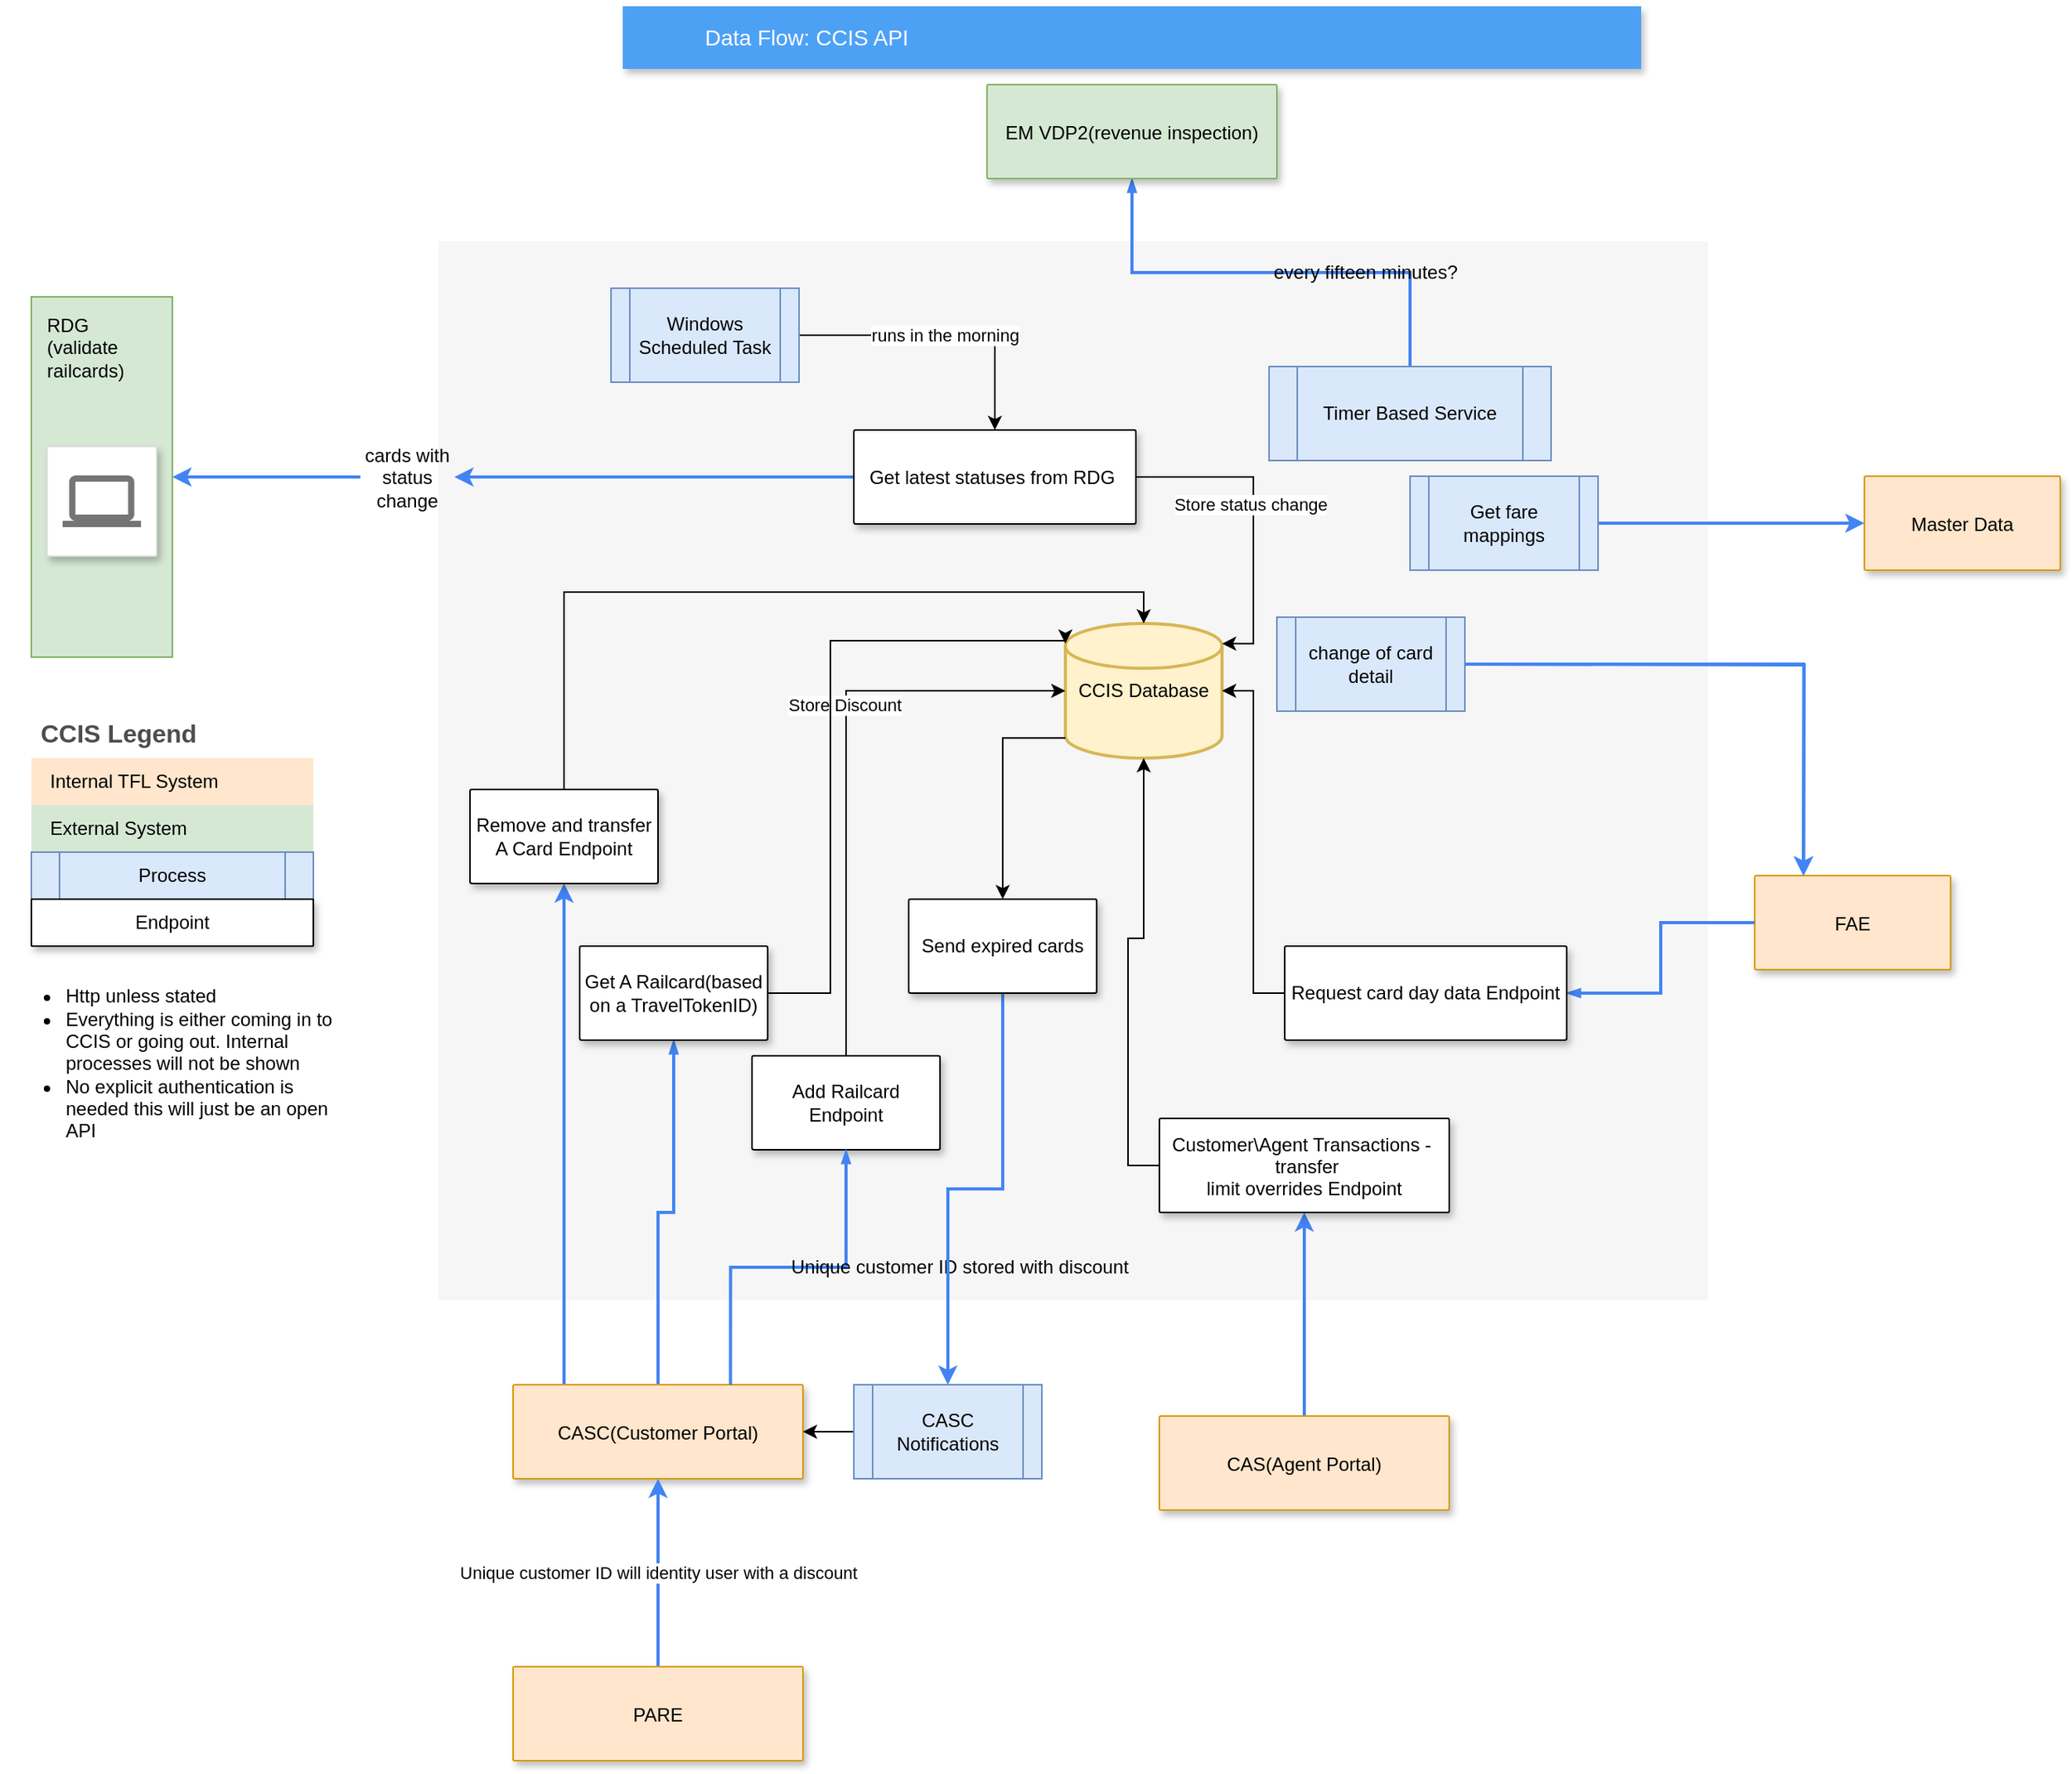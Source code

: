 <mxfile version="26.0.16">
  <diagram id="f106602c-feb2-e66a-4537-3a34d633f6aa" name="Page-1">
    <mxGraphModel dx="1434" dy="738" grid="1" gridSize="10" guides="1" tooltips="1" connect="1" arrows="1" fold="1" page="1" pageScale="1" pageWidth="1654" pageHeight="2336" background="none" math="0" shadow="0">
      <root>
        <mxCell id="0" />
        <mxCell id="1" parent="0" />
        <mxCell id="Lif8JBEafslfNm7ranTe-1" value="" style="fillColor=#F6F6F6;strokeColor=none;shadow=0;gradientColor=none;fontSize=14;align=left;spacing=10;fontColor=#717171;9E9E9E;verticalAlign=top;spacingTop=-4;fontStyle=0;spacingLeft=40;html=1;" parent="1" vertex="1">
          <mxGeometry x="310" y="170" width="810" height="676" as="geometry" />
        </mxCell>
        <mxCell id="Lif8JBEafslfNm7ranTe-4" value="Data Flow: CCIS API" style="fillColor=#4DA1F5;strokeColor=none;shadow=1;gradientColor=none;fontSize=14;align=left;spacingLeft=50;fontColor=#ffffff;html=1;" parent="1" vertex="1">
          <mxGeometry x="427.5" y="20" width="650" height="40" as="geometry" />
        </mxCell>
        <mxCell id="uueP2DIrT8dm-PXU4ACH-16" value="every fifteen minutes?" style="edgeStyle=orthogonalEdgeStyle;rounded=0;orthogonalLoop=1;jettySize=auto;html=1;entryX=0.5;entryY=1;entryDx=0;entryDy=0;exitX=0.5;exitY=0;exitDx=0;exitDy=0;dashed=0;strokeColor=#4284F3;strokeWidth=2;align=left;verticalAlign=middle;fontFamily=Helvetica;fontSize=12;fontColor=#000000;labelBackgroundColor=none;elbow=vertical;startFill=1;startSize=4;endArrow=blockThin;endFill=1;endSize=4;" parent="1" source="ZAgyCPwNIXEEH-julRxE-11" target="uueP2DIrT8dm-PXU4ACH-2" edge="1">
          <mxGeometry relative="1" as="geometry">
            <mxPoint x="752.5" y="200" as="sourcePoint" />
          </mxGeometry>
        </mxCell>
        <mxCell id="uueP2DIrT8dm-PXU4ACH-2" value="EM VDP2(revenue inspection)" style="strokeColor=#82b366;shadow=1;strokeWidth=1;rounded=1;absoluteArcSize=1;arcSize=2;fillColor=#d5e8d4;" parent="1" vertex="1">
          <mxGeometry x="660" y="70" width="185" height="60" as="geometry" />
        </mxCell>
        <mxCell id="dDXMyxGnjNUTMCInh3wV-5" style="edgeStyle=orthogonalEdgeStyle;rounded=0;orthogonalLoop=1;jettySize=auto;html=1;entryX=0.5;entryY=1;entryDx=0;entryDy=0;strokeWidth=2;strokeColor=#4284F3;" parent="1" source="ZAgyCPwNIXEEH-julRxE-5" target="dDXMyxGnjNUTMCInh3wV-4" edge="1">
          <mxGeometry relative="1" as="geometry" />
        </mxCell>
        <mxCell id="ZAgyCPwNIXEEH-julRxE-7" value="" style="edgeStyle=orthogonalEdgeStyle;rounded=0;orthogonalLoop=1;jettySize=auto;html=1;strokeColor=#4284F3;strokeWidth=2;" parent="1" source="uueP2DIrT8dm-PXU4ACH-4" target="ZAgyCPwNIXEEH-julRxE-6" edge="1">
          <mxGeometry relative="1" as="geometry">
            <Array as="points">
              <mxPoint x="390" y="820" />
              <mxPoint x="390" y="820" />
            </Array>
          </mxGeometry>
        </mxCell>
        <mxCell id="IOcrXA5Mr0rZfLiQKI_h-4" value="" style="edgeStyle=orthogonalEdgeStyle;rounded=0;orthogonalLoop=1;jettySize=auto;html=1;entryX=0.5;entryY=1;entryDx=0;entryDy=0;strokeColor=#4284F3;dashed=0;strokeWidth=2;align=left;verticalAlign=middle;fontFamily=Helvetica;fontSize=12;fontColor=#000000;labelBackgroundColor=none;elbow=vertical;startFill=1;startSize=4;endArrow=blockThin;endFill=1;endSize=4;" parent="1" source="uueP2DIrT8dm-PXU4ACH-4" target="IOcrXA5Mr0rZfLiQKI_h-3" edge="1">
          <mxGeometry relative="1" as="geometry" />
        </mxCell>
        <mxCell id="uueP2DIrT8dm-PXU4ACH-4" value="CASC(Customer Portal)" style="strokeColor=#d79b00;shadow=1;strokeWidth=1;rounded=1;absoluteArcSize=1;arcSize=2;fillColor=#ffe6cc;" parent="1" vertex="1">
          <mxGeometry x="357.5" y="900" width="185" height="60" as="geometry" />
        </mxCell>
        <mxCell id="uueP2DIrT8dm-PXU4ACH-7" value="" style="group;fillColor=#d5e8d4;strokeColor=#82b366;gradientColor=#97d077;" parent="1" vertex="1" connectable="0">
          <mxGeometry x="50" y="205.5" width="90" height="230" as="geometry" />
        </mxCell>
        <mxCell id="Lif8JBEafslfNm7ranTe-3" value="RDG&lt;div&gt;(validate&amp;nbsp;&lt;/div&gt;&lt;div&gt;railcards)&lt;/div&gt;" style="rounded=1;absoluteArcSize=1;arcSize=2;html=1;strokeColor=#82b366;shadow=0;dashed=0;fontSize=12;align=left;verticalAlign=top;spacing=10;spacingTop=-4;fillColor=#d5e8d4;" parent="uueP2DIrT8dm-PXU4ACH-7" vertex="1">
          <mxGeometry width="90" height="230" as="geometry" />
        </mxCell>
        <mxCell id="Lif8JBEafslfNm7ranTe-9" value="" style="strokeColor=#dddddd;fillColor=#ffffff;shadow=1;strokeWidth=1;rounded=1;absoluteArcSize=1;arcSize=2;labelPosition=center;verticalLabelPosition=middle;align=center;verticalAlign=bottom;spacingLeft=0;fontColor=#999999;fontSize=12;whiteSpace=wrap;spacingBottom=2;html=1;" parent="uueP2DIrT8dm-PXU4ACH-7" vertex="1">
          <mxGeometry x="10" y="95.5" width="70" height="70" as="geometry" />
        </mxCell>
        <mxCell id="Lif8JBEafslfNm7ranTe-10" value="" style="dashed=0;connectable=0;html=1;fillColor=#757575;strokeColor=none;shape=mxgraph.gcp2.laptop;part=1;" parent="Lif8JBEafslfNm7ranTe-9" vertex="1">
          <mxGeometry x="0.5" width="50" height="33" relative="1" as="geometry">
            <mxPoint x="-25" y="18.5" as="offset" />
          </mxGeometry>
        </mxCell>
        <mxCell id="uueP2DIrT8dm-PXU4ACH-8" value="FAE" style="strokeColor=#d79b00;shadow=1;strokeWidth=1;rounded=1;absoluteArcSize=1;arcSize=2;fillColor=#ffe6cc;" parent="1" vertex="1">
          <mxGeometry x="1150" y="575" width="125" height="60" as="geometry" />
        </mxCell>
        <mxCell id="uueP2DIrT8dm-PXU4ACH-22" value="CCIS Database" style="strokeWidth=2;html=1;shape=mxgraph.flowchart.database;whiteSpace=wrap;fillColor=#fff2cc;strokeColor=#d6b656;" parent="1" vertex="1">
          <mxGeometry x="710" y="414" width="100" height="86" as="geometry" />
        </mxCell>
        <mxCell id="uueP2DIrT8dm-PXU4ACH-27" style="edgeStyle=orthogonalEdgeStyle;rounded=0;orthogonalLoop=1;jettySize=auto;html=1;entryX=0;entryY=0.5;entryDx=0;entryDy=0;entryPerimeter=0;exitX=0.5;exitY=0;exitDx=0;exitDy=0;" parent="1" source="ZAgyCPwNIXEEH-julRxE-15" target="uueP2DIrT8dm-PXU4ACH-22" edge="1">
          <mxGeometry relative="1" as="geometry">
            <mxPoint x="606.25" y="680" as="sourcePoint" />
            <mxPoint x="631.25" y="460" as="targetPoint" />
          </mxGeometry>
        </mxCell>
        <mxCell id="uueP2DIrT8dm-PXU4ACH-29" value="Store Discount" style="edgeLabel;html=1;align=center;verticalAlign=middle;resizable=0;points=[];" parent="uueP2DIrT8dm-PXU4ACH-27" vertex="1" connectable="0">
          <mxGeometry x="0.2" y="2" relative="1" as="geometry">
            <mxPoint x="1" as="offset" />
          </mxGeometry>
        </mxCell>
        <mxCell id="uueP2DIrT8dm-PXU4ACH-28" style="edgeStyle=orthogonalEdgeStyle;rounded=0;orthogonalLoop=1;jettySize=auto;html=1;entryX=1;entryY=0.15;entryDx=0;entryDy=0;entryPerimeter=0;exitX=1;exitY=0.5;exitDx=0;exitDy=0;" parent="1" source="ZAgyCPwNIXEEH-julRxE-17" target="uueP2DIrT8dm-PXU4ACH-22" edge="1">
          <mxGeometry relative="1" as="geometry">
            <mxPoint x="752.5" y="351" as="sourcePoint" />
          </mxGeometry>
        </mxCell>
        <mxCell id="uueP2DIrT8dm-PXU4ACH-30" value="Store status change" style="edgeLabel;html=1;align=center;verticalAlign=middle;resizable=0;points=[];" parent="uueP2DIrT8dm-PXU4ACH-28" vertex="1" connectable="0">
          <mxGeometry x="-0.08" y="-2" relative="1" as="geometry">
            <mxPoint as="offset" />
          </mxGeometry>
        </mxCell>
        <mxCell id="ZAgyCPwNIXEEH-julRxE-19" style="edgeStyle=orthogonalEdgeStyle;rounded=0;orthogonalLoop=1;jettySize=auto;html=1;exitX=0;exitY=0.5;exitDx=0;exitDy=0;entryX=0.5;entryY=1;entryDx=0;entryDy=0;entryPerimeter=0;" parent="1" source="dDXMyxGnjNUTMCInh3wV-4" target="uueP2DIrT8dm-PXU4ACH-22" edge="1">
          <mxGeometry relative="1" as="geometry" />
        </mxCell>
        <mxCell id="dDXMyxGnjNUTMCInh3wV-4" value="Customer\Agent Transactions - &#xa; transfer&#xa;limit overrides Endpoint" style="shadow=1;strokeWidth=1;rounded=1;absoluteArcSize=1;arcSize=2;" parent="1" vertex="1">
          <mxGeometry x="770" y="730" width="185" height="60" as="geometry" />
        </mxCell>
        <mxCell id="UWwhtRLq5gvlbaL_WYV_-7" value="" style="edgeStyle=orthogonalEdgeStyle;rounded=0;orthogonalLoop=1;jettySize=auto;html=1;entryX=1;entryY=0.5;entryDx=0;entryDy=0;strokeWidth=2;strokeColor=#4284F3;exitX=0;exitY=0.5;exitDx=0;exitDy=0;" parent="1" source="ZAgyCPwNIXEEH-julRxE-17" target="UWwhtRLq5gvlbaL_WYV_-8" edge="1">
          <mxGeometry relative="1" as="geometry">
            <mxPoint x="660" y="320.5" as="sourcePoint" />
            <mxPoint x="240" y="321" as="targetPoint" />
            <Array as="points" />
          </mxGeometry>
        </mxCell>
        <mxCell id="UWwhtRLq5gvlbaL_WYV_-9" value="" style="edgeStyle=orthogonalEdgeStyle;rounded=0;orthogonalLoop=1;jettySize=auto;html=1;entryX=1;entryY=0.5;entryDx=0;entryDy=0;strokeWidth=2;strokeColor=#4284F3;exitX=0;exitY=0.5;exitDx=0;exitDy=0;" parent="1" source="UWwhtRLq5gvlbaL_WYV_-8" target="Lif8JBEafslfNm7ranTe-3" edge="1">
          <mxGeometry relative="1" as="geometry">
            <mxPoint x="660" y="321" as="sourcePoint" />
            <mxPoint x="140" y="321" as="targetPoint" />
          </mxGeometry>
        </mxCell>
        <mxCell id="UWwhtRLq5gvlbaL_WYV_-8" value="cards with status change" style="text;html=1;align=center;verticalAlign=middle;whiteSpace=wrap;rounded=0;" parent="1" vertex="1">
          <mxGeometry x="260" y="305.5" width="60" height="30" as="geometry" />
        </mxCell>
        <mxCell id="UWwhtRLq5gvlbaL_WYV_-20" value="" style="edgeStyle=orthogonalEdgeStyle;rounded=0;orthogonalLoop=1;jettySize=auto;html=1;entryX=1;entryY=0.5;entryDx=0;entryDy=0;dashed=0;strokeColor=#4284F3;strokeWidth=2;align=left;verticalAlign=middle;fontFamily=Helvetica;fontSize=12;fontColor=#000000;labelBackgroundColor=none;elbow=vertical;startFill=1;startSize=4;endArrow=blockThin;endFill=1;endSize=4;exitX=0;exitY=0.5;exitDx=0;exitDy=0;" parent="1" source="uueP2DIrT8dm-PXU4ACH-8" target="ZAgyCPwNIXEEH-julRxE-16" edge="1">
          <mxGeometry relative="1" as="geometry">
            <mxPoint x="1050" y="430" as="sourcePoint" />
            <mxPoint x="955" y="550" as="targetPoint" />
          </mxGeometry>
        </mxCell>
        <mxCell id="UWwhtRLq5gvlbaL_WYV_-21" value="CCIS Legend" style="shape=table;startSize=30;container=1;collapsible=0;childLayout=tableLayout;fontSize=16;align=left;verticalAlign=top;fillColor=none;strokeColor=none;fontColor=#4D4D4D;fontStyle=1;spacingLeft=6;spacing=0;resizable=0;" parent="1" vertex="1">
          <mxGeometry x="50" y="470" width="180" height="90" as="geometry" />
        </mxCell>
        <mxCell id="UWwhtRLq5gvlbaL_WYV_-22" value="" style="shape=tableRow;horizontal=0;startSize=0;swimlaneHead=0;swimlaneBody=0;strokeColor=inherit;top=0;left=0;bottom=0;right=0;collapsible=0;dropTarget=0;fillColor=none;points=[[0,0.5],[1,0.5]];portConstraint=eastwest;fontSize=12;" parent="UWwhtRLq5gvlbaL_WYV_-21" vertex="1">
          <mxGeometry y="30" width="180" height="30" as="geometry" />
        </mxCell>
        <mxCell id="UWwhtRLq5gvlbaL_WYV_-23" value="Internal TFL System" style="shape=partialRectangle;html=1;whiteSpace=wrap;connectable=0;strokeColor=#d79b00;overflow=hidden;fillColor=#ffe6cc;top=0;left=0;bottom=0;right=0;pointerEvents=1;fontSize=12;align=left;spacingLeft=10;spacingRight=4;" parent="UWwhtRLq5gvlbaL_WYV_-22" vertex="1">
          <mxGeometry width="180" height="30" as="geometry">
            <mxRectangle width="180" height="30" as="alternateBounds" />
          </mxGeometry>
        </mxCell>
        <mxCell id="UWwhtRLq5gvlbaL_WYV_-24" value="" style="shape=tableRow;horizontal=0;startSize=0;swimlaneHead=0;swimlaneBody=0;strokeColor=inherit;top=0;left=0;bottom=0;right=0;collapsible=0;dropTarget=0;fillColor=none;points=[[0,0.5],[1,0.5]];portConstraint=eastwest;fontSize=12;" parent="UWwhtRLq5gvlbaL_WYV_-21" vertex="1">
          <mxGeometry y="60" width="180" height="30" as="geometry" />
        </mxCell>
        <mxCell id="UWwhtRLq5gvlbaL_WYV_-25" value="External System" style="shape=partialRectangle;html=1;whiteSpace=wrap;connectable=0;strokeColor=#82b366;overflow=hidden;fillColor=#d5e8d4;top=0;left=0;bottom=0;right=0;pointerEvents=1;fontSize=12;align=left;spacingLeft=10;spacingRight=4;" parent="UWwhtRLq5gvlbaL_WYV_-24" vertex="1">
          <mxGeometry width="180" height="30" as="geometry">
            <mxRectangle width="180" height="30" as="alternateBounds" />
          </mxGeometry>
        </mxCell>
        <mxCell id="ZAgyCPwNIXEEH-julRxE-5" value="CAS(Agent Portal)" style="strokeColor=#d79b00;shadow=1;strokeWidth=1;rounded=1;absoluteArcSize=1;arcSize=2;fillColor=#ffe6cc;" parent="1" vertex="1">
          <mxGeometry x="770" y="920" width="185" height="60" as="geometry" />
        </mxCell>
        <mxCell id="ZAgyCPwNIXEEH-julRxE-18" style="edgeStyle=orthogonalEdgeStyle;rounded=0;orthogonalLoop=1;jettySize=auto;html=1;exitX=0.5;exitY=0;exitDx=0;exitDy=0;entryX=0.5;entryY=0;entryDx=0;entryDy=0;entryPerimeter=0;" parent="1" source="ZAgyCPwNIXEEH-julRxE-6" target="uueP2DIrT8dm-PXU4ACH-22" edge="1">
          <mxGeometry relative="1" as="geometry" />
        </mxCell>
        <mxCell id="ZAgyCPwNIXEEH-julRxE-6" value="Remove and transfer A Card Endpoint" style="whiteSpace=wrap;html=1;shadow=1;strokeWidth=1;rounded=1;arcSize=2;" parent="1" vertex="1">
          <mxGeometry x="330" y="520" width="120" height="60" as="geometry" />
        </mxCell>
        <mxCell id="ZAgyCPwNIXEEH-julRxE-12" style="edgeStyle=orthogonalEdgeStyle;rounded=0;orthogonalLoop=1;jettySize=auto;html=1;entryX=0.25;entryY=0;entryDx=0;entryDy=0;strokeWidth=2;strokeColor=#4284F3;" parent="1" source="ZAgyCPwNIXEEH-julRxE-9" target="uueP2DIrT8dm-PXU4ACH-8" edge="1">
          <mxGeometry relative="1" as="geometry" />
        </mxCell>
        <mxCell id="ZAgyCPwNIXEEH-julRxE-9" value="change of card detail" style="shape=process;whiteSpace=wrap;html=1;backgroundOutline=1;fillColor=#dae8fc;strokeColor=#6c8ebf;" parent="1" vertex="1">
          <mxGeometry x="845" y="410" width="120" height="60" as="geometry" />
        </mxCell>
        <mxCell id="ZAgyCPwNIXEEH-julRxE-10" value="Process" style="shape=process;whiteSpace=wrap;html=1;backgroundOutline=1;fillColor=#dae8fc;strokeColor=#6c8ebf;" parent="1" vertex="1">
          <mxGeometry x="50" y="560" width="180" height="30" as="geometry" />
        </mxCell>
        <mxCell id="ZAgyCPwNIXEEH-julRxE-11" value="Timer Based Service" style="shape=process;whiteSpace=wrap;html=1;backgroundOutline=1;fillColor=#dae8fc;strokeColor=#6c8ebf;" parent="1" vertex="1">
          <mxGeometry x="840" y="250" width="180" height="60" as="geometry" />
        </mxCell>
        <mxCell id="ZAgyCPwNIXEEH-julRxE-14" value="Endpoint" style="whiteSpace=wrap;html=1;shadow=1;strokeWidth=1;rounded=1;arcSize=2;" parent="1" vertex="1">
          <mxGeometry x="50" y="590" width="180" height="30" as="geometry" />
        </mxCell>
        <mxCell id="ZAgyCPwNIXEEH-julRxE-15" value="Add Railcard Endpoint" style="whiteSpace=wrap;html=1;shadow=1;strokeWidth=1;rounded=1;arcSize=2;" parent="1" vertex="1">
          <mxGeometry x="510" y="690" width="120" height="60" as="geometry" />
        </mxCell>
        <mxCell id="ZAgyCPwNIXEEH-julRxE-21" style="edgeStyle=orthogonalEdgeStyle;rounded=0;orthogonalLoop=1;jettySize=auto;html=1;exitX=0;exitY=0.5;exitDx=0;exitDy=0;entryX=1;entryY=0.5;entryDx=0;entryDy=0;entryPerimeter=0;" parent="1" source="ZAgyCPwNIXEEH-julRxE-16" target="uueP2DIrT8dm-PXU4ACH-22" edge="1">
          <mxGeometry relative="1" as="geometry" />
        </mxCell>
        <mxCell id="ZAgyCPwNIXEEH-julRxE-16" value="&lt;span style=&quot;text-wrap: nowrap;&quot;&gt;Request card day data Endpoint&lt;/span&gt;" style="whiteSpace=wrap;html=1;shadow=1;strokeWidth=1;rounded=1;arcSize=2;" parent="1" vertex="1">
          <mxGeometry x="850" y="620" width="180" height="60" as="geometry" />
        </mxCell>
        <mxCell id="ZAgyCPwNIXEEH-julRxE-17" value="Get latest statuses from RDG&amp;nbsp;" style="whiteSpace=wrap;html=1;shadow=1;strokeWidth=1;rounded=1;arcSize=2;" parent="1" vertex="1">
          <mxGeometry x="575" y="290.5" width="180" height="60" as="geometry" />
        </mxCell>
        <mxCell id="ZAgyCPwNIXEEH-julRxE-23" value="&lt;ul&gt;&lt;li&gt;Http unless stated&lt;/li&gt;&lt;li&gt;Everything is either coming in to CCIS or going out. Internal processes will not be shown&lt;/li&gt;&lt;li&gt;No explicit authentication is needed this will just be an open API&lt;/li&gt;&lt;/ul&gt;" style="text;strokeColor=none;fillColor=none;html=1;whiteSpace=wrap;verticalAlign=middle;overflow=hidden;" parent="1" vertex="1">
          <mxGeometry x="30" y="630" width="220" height="130" as="geometry" />
        </mxCell>
        <mxCell id="IOcrXA5Mr0rZfLiQKI_h-6" value="" style="edgeStyle=orthogonalEdgeStyle;rounded=0;orthogonalLoop=1;jettySize=auto;html=1;entryX=0;entryY=0.15;entryDx=0;entryDy=0;entryPerimeter=0;" parent="1" source="IOcrXA5Mr0rZfLiQKI_h-3" target="uueP2DIrT8dm-PXU4ACH-22" edge="1">
          <mxGeometry relative="1" as="geometry">
            <Array as="points">
              <mxPoint x="560" y="650" />
              <mxPoint x="560" y="425" />
            </Array>
          </mxGeometry>
        </mxCell>
        <mxCell id="IOcrXA5Mr0rZfLiQKI_h-3" value="Get A Railcard(based on a TravelTokenID)" style="whiteSpace=wrap;html=1;shadow=1;strokeWidth=1;rounded=1;arcSize=2;" parent="1" vertex="1">
          <mxGeometry x="400" y="620" width="120" height="60" as="geometry" />
        </mxCell>
        <mxCell id="Ml-g23kxqWu1kDBN_tH1-2" value="Unique customer ID will identity user with a discount" style="edgeStyle=orthogonalEdgeStyle;rounded=0;orthogonalLoop=1;jettySize=auto;html=1;strokeColor=#4284F3;strokeWidth=2;align=center;verticalAlign=middle;fontFamily=Helvetica;fontSize=11;fontColor=default;labelBackgroundColor=default;endArrow=classic;" parent="1" source="Ml-g23kxqWu1kDBN_tH1-1" target="uueP2DIrT8dm-PXU4ACH-4" edge="1">
          <mxGeometry relative="1" as="geometry" />
        </mxCell>
        <mxCell id="Ml-g23kxqWu1kDBN_tH1-1" value="PARE" style="strokeColor=#d79b00;shadow=1;strokeWidth=1;rounded=1;absoluteArcSize=1;arcSize=2;fillColor=#ffe6cc;" parent="1" vertex="1">
          <mxGeometry x="357.5" y="1080" width="185" height="60" as="geometry" />
        </mxCell>
        <mxCell id="uueP2DIrT8dm-PXU4ACH-6" value="Unique customer ID stored with discount" style="edgeStyle=orthogonalEdgeStyle;rounded=0;orthogonalLoop=1;jettySize=auto;html=1;entryX=0.5;entryY=1;entryDx=0;entryDy=0;strokeColor=#4284F3;dashed=0;strokeWidth=2;align=left;verticalAlign=middle;fontFamily=Helvetica;fontSize=12;fontColor=#000000;labelBackgroundColor=none;elbow=vertical;startFill=1;startSize=4;endArrow=blockThin;endFill=1;endSize=4;exitX=0.75;exitY=0;exitDx=0;exitDy=0;" parent="1" source="uueP2DIrT8dm-PXU4ACH-4" target="ZAgyCPwNIXEEH-julRxE-15" edge="1">
          <mxGeometry relative="1" as="geometry">
            <mxPoint x="560" y="710" as="targetPoint" />
          </mxGeometry>
        </mxCell>
        <mxCell id="Y6EIcLur5imvROzeLEee-2" value="" style="edgeStyle=orthogonalEdgeStyle;rounded=0;orthogonalLoop=1;jettySize=auto;html=1;" parent="1" source="Y6EIcLur5imvROzeLEee-1" target="uueP2DIrT8dm-PXU4ACH-4" edge="1">
          <mxGeometry relative="1" as="geometry" />
        </mxCell>
        <mxCell id="Y6EIcLur5imvROzeLEee-1" value="CASC Notifications" style="shape=process;whiteSpace=wrap;html=1;backgroundOutline=1;fillColor=#dae8fc;strokeColor=#6c8ebf;" parent="1" vertex="1">
          <mxGeometry x="575" y="900" width="120" height="60" as="geometry" />
        </mxCell>
        <mxCell id="Y6EIcLur5imvROzeLEee-4" style="edgeStyle=orthogonalEdgeStyle;rounded=0;orthogonalLoop=1;jettySize=auto;html=1;entryX=0.25;entryY=0;entryDx=0;entryDy=0;strokeWidth=2;strokeColor=#4284F3;" parent="1" edge="1">
          <mxGeometry relative="1" as="geometry">
            <mxPoint x="965" y="440" as="sourcePoint" />
            <mxPoint x="1181" y="575" as="targetPoint" />
          </mxGeometry>
        </mxCell>
        <mxCell id="Y6EIcLur5imvROzeLEee-7" value="" style="edgeStyle=orthogonalEdgeStyle;rounded=0;orthogonalLoop=1;jettySize=auto;html=1;strokeColor=#4284F3;strokeWidth=2;align=center;verticalAlign=middle;fontFamily=Helvetica;fontSize=11;fontColor=default;labelBackgroundColor=default;endArrow=classic;" parent="1" source="Y6EIcLur5imvROzeLEee-6" target="Y6EIcLur5imvROzeLEee-1" edge="1">
          <mxGeometry relative="1" as="geometry" />
        </mxCell>
        <mxCell id="Y6EIcLur5imvROzeLEee-11" value="" style="edgeStyle=orthogonalEdgeStyle;rounded=0;orthogonalLoop=1;jettySize=auto;html=1;exitX=0;exitY=0.85;exitDx=0;exitDy=0;exitPerimeter=0;" parent="1" source="uueP2DIrT8dm-PXU4ACH-22" target="Y6EIcLur5imvROzeLEee-6" edge="1">
          <mxGeometry relative="1" as="geometry" />
        </mxCell>
        <mxCell id="Y6EIcLur5imvROzeLEee-6" value="Send expired cards" style="whiteSpace=wrap;html=1;shadow=1;strokeWidth=1;rounded=1;arcSize=2;" parent="1" vertex="1">
          <mxGeometry x="610" y="590" width="120" height="60" as="geometry" />
        </mxCell>
        <mxCell id="XWla8COjcHLTRqqdguc0-2" value="runs in the morning" style="edgeStyle=orthogonalEdgeStyle;rounded=0;orthogonalLoop=1;jettySize=auto;html=1;entryX=0.5;entryY=0;entryDx=0;entryDy=0;" parent="1" source="XWla8COjcHLTRqqdguc0-1" target="ZAgyCPwNIXEEH-julRxE-17" edge="1">
          <mxGeometry relative="1" as="geometry" />
        </mxCell>
        <mxCell id="XWla8COjcHLTRqqdguc0-1" value="Windows Scheduled Task" style="shape=process;whiteSpace=wrap;html=1;backgroundOutline=1;fillColor=#dae8fc;strokeColor=#6c8ebf;" parent="1" vertex="1">
          <mxGeometry x="420" y="200" width="120" height="60" as="geometry" />
        </mxCell>
        <mxCell id="npmdF4MWlbW2EP3G8hba-1" value="Master Data" style="strokeColor=#d79b00;shadow=1;strokeWidth=1;rounded=1;absoluteArcSize=1;arcSize=2;fillColor=#ffe6cc;" parent="1" vertex="1">
          <mxGeometry x="1220" y="320" width="125" height="60" as="geometry" />
        </mxCell>
        <mxCell id="npmdF4MWlbW2EP3G8hba-3" style="edgeStyle=orthogonalEdgeStyle;rounded=0;orthogonalLoop=1;jettySize=auto;html=1;entryX=0;entryY=0.5;entryDx=0;entryDy=0;strokeColor=#4284F3;strokeWidth=2;align=center;verticalAlign=middle;fontFamily=Helvetica;fontSize=11;fontColor=default;labelBackgroundColor=default;endArrow=classic;" parent="1" source="npmdF4MWlbW2EP3G8hba-2" target="npmdF4MWlbW2EP3G8hba-1" edge="1">
          <mxGeometry relative="1" as="geometry" />
        </mxCell>
        <mxCell id="npmdF4MWlbW2EP3G8hba-2" value="Get fare mappings" style="shape=process;whiteSpace=wrap;html=1;backgroundOutline=1;fillColor=#dae8fc;strokeColor=#6c8ebf;" parent="1" vertex="1">
          <mxGeometry x="930" y="320" width="120" height="60" as="geometry" />
        </mxCell>
      </root>
    </mxGraphModel>
  </diagram>
</mxfile>
